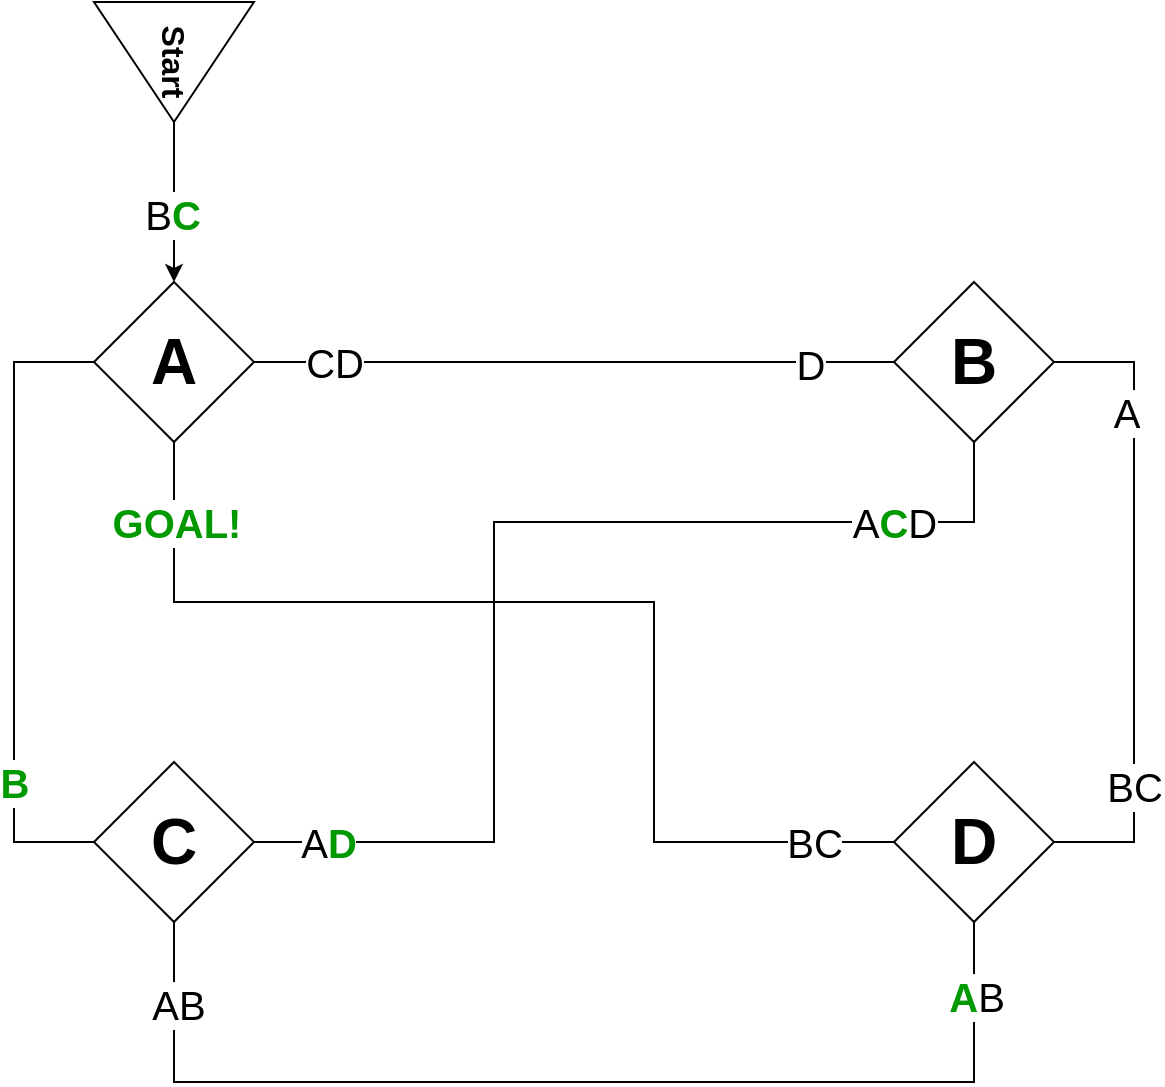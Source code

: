 <mxfile version="21.6.2" type="device">
  <diagram name="Page-1" id="kN81A84LvBeajZaTzdYk">
    <mxGraphModel dx="932" dy="821" grid="1" gridSize="10" guides="1" tooltips="1" connect="1" arrows="1" fold="1" page="1" pageScale="1" pageWidth="827" pageHeight="1169" math="0" shadow="0">
      <root>
        <mxCell id="0" />
        <mxCell id="1" parent="0" />
        <mxCell id="G-UcQszNvoXxjfq8NhvZ-11" style="edgeStyle=orthogonalEdgeStyle;rounded=0;orthogonalLoop=1;jettySize=auto;html=1;entryX=0;entryY=0.5;entryDx=0;entryDy=0;exitX=0;exitY=0.5;exitDx=0;exitDy=0;startArrow=none;startFill=0;fontSize=20;endArrow=none;endFill=0;" edge="1" parent="1" source="G-UcQszNvoXxjfq8NhvZ-1" target="G-UcQszNvoXxjfq8NhvZ-2">
          <mxGeometry relative="1" as="geometry">
            <Array as="points">
              <mxPoint x="120" y="200" />
              <mxPoint x="120" y="440" />
            </Array>
          </mxGeometry>
        </mxCell>
        <mxCell id="G-UcQszNvoXxjfq8NhvZ-18" value="B" style="edgeLabel;html=1;align=center;verticalAlign=middle;resizable=0;points=[];fontSize=20;fontStyle=1;fontColor=#009900;" vertex="1" connectable="0" parent="G-UcQszNvoXxjfq8NhvZ-11">
          <mxGeometry x="0.491" y="-2" relative="1" as="geometry">
            <mxPoint x="2" y="11" as="offset" />
          </mxGeometry>
        </mxCell>
        <mxCell id="G-UcQszNvoXxjfq8NhvZ-12" style="edgeStyle=orthogonalEdgeStyle;rounded=0;orthogonalLoop=1;jettySize=auto;html=1;entryX=0;entryY=0.5;entryDx=0;entryDy=0;startArrow=none;startFill=0;fontSize=20;endArrow=none;endFill=0;" edge="1" parent="1" source="G-UcQszNvoXxjfq8NhvZ-1" target="G-UcQszNvoXxjfq8NhvZ-3">
          <mxGeometry relative="1" as="geometry" />
        </mxCell>
        <mxCell id="G-UcQszNvoXxjfq8NhvZ-14" value="D" style="edgeLabel;html=1;align=center;verticalAlign=middle;resizable=0;points=[];fontSize=20;" vertex="1" connectable="0" parent="G-UcQszNvoXxjfq8NhvZ-12">
          <mxGeometry x="0.738" y="-1" relative="1" as="geometry">
            <mxPoint as="offset" />
          </mxGeometry>
        </mxCell>
        <mxCell id="G-UcQszNvoXxjfq8NhvZ-17" value="CD" style="edgeLabel;html=1;align=center;verticalAlign=middle;resizable=0;points=[];fontSize=20;" vertex="1" connectable="0" parent="G-UcQszNvoXxjfq8NhvZ-12">
          <mxGeometry x="-0.838" y="-3" relative="1" as="geometry">
            <mxPoint x="14" y="-3" as="offset" />
          </mxGeometry>
        </mxCell>
        <mxCell id="G-UcQszNvoXxjfq8NhvZ-1" value="A" style="rhombus;whiteSpace=wrap;html=1;fontSize=32;fontStyle=1" vertex="1" parent="1">
          <mxGeometry x="160" y="160" width="80" height="80" as="geometry" />
        </mxCell>
        <mxCell id="G-UcQszNvoXxjfq8NhvZ-19" style="edgeStyle=orthogonalEdgeStyle;rounded=0;orthogonalLoop=1;jettySize=auto;html=1;entryX=0.5;entryY=1;entryDx=0;entryDy=0;startArrow=none;startFill=0;fontSize=20;exitX=1;exitY=0.5;exitDx=0;exitDy=0;endArrow=none;endFill=0;" edge="1" parent="1" source="G-UcQszNvoXxjfq8NhvZ-2" target="G-UcQszNvoXxjfq8NhvZ-3">
          <mxGeometry relative="1" as="geometry">
            <mxPoint x="410" y="320" as="targetPoint" />
            <Array as="points">
              <mxPoint x="360" y="440" />
              <mxPoint x="360" y="280" />
              <mxPoint x="600" y="280" />
            </Array>
          </mxGeometry>
        </mxCell>
        <mxCell id="G-UcQszNvoXxjfq8NhvZ-22" value="A&lt;font color=&quot;#009900&quot;&gt;&lt;b&gt;C&lt;/b&gt;&lt;/font&gt;D" style="edgeLabel;html=1;align=center;verticalAlign=middle;resizable=0;points=[];fontSize=20;" vertex="1" connectable="0" parent="G-UcQszNvoXxjfq8NhvZ-19">
          <mxGeometry x="0.697" y="-3" relative="1" as="geometry">
            <mxPoint x="5" y="-3" as="offset" />
          </mxGeometry>
        </mxCell>
        <mxCell id="G-UcQszNvoXxjfq8NhvZ-23" value="A&lt;b&gt;&lt;font color=&quot;#009900&quot;&gt;D&lt;/font&gt;&lt;/b&gt;" style="edgeLabel;html=1;align=center;verticalAlign=middle;resizable=0;points=[];fontSize=20;" vertex="1" connectable="0" parent="G-UcQszNvoXxjfq8NhvZ-19">
          <mxGeometry x="-0.926" y="-2" relative="1" as="geometry">
            <mxPoint x="16" y="-2" as="offset" />
          </mxGeometry>
        </mxCell>
        <mxCell id="G-UcQszNvoXxjfq8NhvZ-24" style="edgeStyle=orthogonalEdgeStyle;rounded=0;orthogonalLoop=1;jettySize=auto;html=1;entryX=0.5;entryY=1;entryDx=0;entryDy=0;startArrow=none;startFill=0;fontSize=20;endArrow=none;endFill=0;" edge="1" parent="1" source="G-UcQszNvoXxjfq8NhvZ-2" target="G-UcQszNvoXxjfq8NhvZ-4">
          <mxGeometry relative="1" as="geometry">
            <mxPoint x="200" y="630" as="targetPoint" />
            <Array as="points">
              <mxPoint x="200" y="560" />
              <mxPoint x="600" y="560" />
            </Array>
          </mxGeometry>
        </mxCell>
        <mxCell id="G-UcQszNvoXxjfq8NhvZ-25" value="AB" style="edgeLabel;html=1;align=center;verticalAlign=middle;resizable=0;points=[];fontSize=20;" vertex="1" connectable="0" parent="G-UcQszNvoXxjfq8NhvZ-24">
          <mxGeometry x="-0.927" y="2" relative="1" as="geometry">
            <mxPoint y="20" as="offset" />
          </mxGeometry>
        </mxCell>
        <mxCell id="G-UcQszNvoXxjfq8NhvZ-27" value="&lt;font color=&quot;#009900&quot;&gt;&lt;b&gt;A&lt;/b&gt;&lt;/font&gt;B" style="edgeLabel;html=1;align=center;verticalAlign=middle;resizable=0;points=[];fontSize=20;" vertex="1" connectable="0" parent="G-UcQszNvoXxjfq8NhvZ-24">
          <mxGeometry x="0.87" y="-1" relative="1" as="geometry">
            <mxPoint as="offset" />
          </mxGeometry>
        </mxCell>
        <mxCell id="G-UcQszNvoXxjfq8NhvZ-2" value="C" style="rhombus;whiteSpace=wrap;html=1;fontSize=32;fontStyle=1" vertex="1" parent="1">
          <mxGeometry x="160" y="400" width="80" height="80" as="geometry" />
        </mxCell>
        <mxCell id="G-UcQszNvoXxjfq8NhvZ-13" style="edgeStyle=orthogonalEdgeStyle;rounded=0;orthogonalLoop=1;jettySize=auto;html=1;entryX=1;entryY=0.5;entryDx=0;entryDy=0;exitX=1;exitY=0.5;exitDx=0;exitDy=0;startArrow=none;startFill=0;fontSize=20;endArrow=none;endFill=0;" edge="1" parent="1" source="G-UcQszNvoXxjfq8NhvZ-3" target="G-UcQszNvoXxjfq8NhvZ-4">
          <mxGeometry relative="1" as="geometry">
            <Array as="points">
              <mxPoint x="680" y="200" />
              <mxPoint x="680" y="440" />
            </Array>
          </mxGeometry>
        </mxCell>
        <mxCell id="G-UcQszNvoXxjfq8NhvZ-15" value="BC" style="edgeLabel;html=1;align=center;verticalAlign=middle;resizable=0;points=[];fontSize=20;" vertex="1" connectable="0" parent="G-UcQszNvoXxjfq8NhvZ-13">
          <mxGeometry x="0.591" y="4" relative="1" as="geometry">
            <mxPoint x="-4" y="-3" as="offset" />
          </mxGeometry>
        </mxCell>
        <mxCell id="G-UcQszNvoXxjfq8NhvZ-16" value="A" style="edgeLabel;html=1;align=center;verticalAlign=middle;resizable=0;points=[];fontSize=20;" vertex="1" connectable="0" parent="G-UcQszNvoXxjfq8NhvZ-13">
          <mxGeometry x="-0.764" y="2" relative="1" as="geometry">
            <mxPoint x="-2" y="27" as="offset" />
          </mxGeometry>
        </mxCell>
        <mxCell id="G-UcQszNvoXxjfq8NhvZ-3" value="B" style="rhombus;whiteSpace=wrap;html=1;fontSize=32;fontStyle=1" vertex="1" parent="1">
          <mxGeometry x="560" y="160" width="80" height="80" as="geometry" />
        </mxCell>
        <mxCell id="G-UcQszNvoXxjfq8NhvZ-28" style="edgeStyle=orthogonalEdgeStyle;rounded=0;orthogonalLoop=1;jettySize=auto;html=1;entryX=0.5;entryY=1;entryDx=0;entryDy=0;startArrow=none;startFill=0;fontSize=20;endArrow=none;endFill=0;" edge="1" parent="1" source="G-UcQszNvoXxjfq8NhvZ-4" target="G-UcQszNvoXxjfq8NhvZ-1">
          <mxGeometry relative="1" as="geometry">
            <Array as="points">
              <mxPoint x="440" y="440" />
              <mxPoint x="440" y="320" />
              <mxPoint x="200" y="320" />
            </Array>
          </mxGeometry>
        </mxCell>
        <mxCell id="G-UcQszNvoXxjfq8NhvZ-29" value="&lt;b&gt;&lt;font color=&quot;#009900&quot;&gt;GOAL!&lt;/font&gt;&lt;/b&gt;" style="edgeLabel;html=1;align=center;verticalAlign=middle;resizable=0;points=[];fontSize=20;" vertex="1" connectable="0" parent="G-UcQszNvoXxjfq8NhvZ-28">
          <mxGeometry x="0.912" y="-1" relative="1" as="geometry">
            <mxPoint y="15" as="offset" />
          </mxGeometry>
        </mxCell>
        <mxCell id="G-UcQszNvoXxjfq8NhvZ-30" value="BC" style="edgeLabel;html=1;align=center;verticalAlign=middle;resizable=0;points=[];fontSize=20;" vertex="1" connectable="0" parent="G-UcQszNvoXxjfq8NhvZ-28">
          <mxGeometry x="-0.929" y="2" relative="1" as="geometry">
            <mxPoint x="-20" y="-2" as="offset" />
          </mxGeometry>
        </mxCell>
        <mxCell id="G-UcQszNvoXxjfq8NhvZ-4" value="D" style="rhombus;whiteSpace=wrap;html=1;fontSize=32;fontStyle=1" vertex="1" parent="1">
          <mxGeometry x="560" y="400" width="80" height="80" as="geometry" />
        </mxCell>
        <mxCell id="G-UcQszNvoXxjfq8NhvZ-9" value="" style="edgeStyle=orthogonalEdgeStyle;rounded=0;orthogonalLoop=1;jettySize=auto;html=1;fontSize=20;" edge="1" parent="1" source="G-UcQszNvoXxjfq8NhvZ-5" target="G-UcQszNvoXxjfq8NhvZ-1">
          <mxGeometry relative="1" as="geometry" />
        </mxCell>
        <mxCell id="G-UcQszNvoXxjfq8NhvZ-10" value="B&lt;b style=&quot;font-size: 20px;&quot;&gt;&lt;font color=&quot;#009900&quot;&gt;C&lt;/font&gt;&lt;/b&gt;" style="edgeLabel;html=1;align=center;verticalAlign=middle;resizable=0;points=[];fontSize=20;" vertex="1" connectable="0" parent="G-UcQszNvoXxjfq8NhvZ-9">
          <mxGeometry x="0.15" y="-1" relative="1" as="geometry">
            <mxPoint as="offset" />
          </mxGeometry>
        </mxCell>
        <mxCell id="G-UcQszNvoXxjfq8NhvZ-5" value="Start" style="triangle;whiteSpace=wrap;html=1;rotation=90;fontSize=16;verticalAlign=middle;align=center;fontStyle=1" vertex="1" parent="1">
          <mxGeometry x="170" y="10" width="60" height="80" as="geometry" />
        </mxCell>
      </root>
    </mxGraphModel>
  </diagram>
</mxfile>
